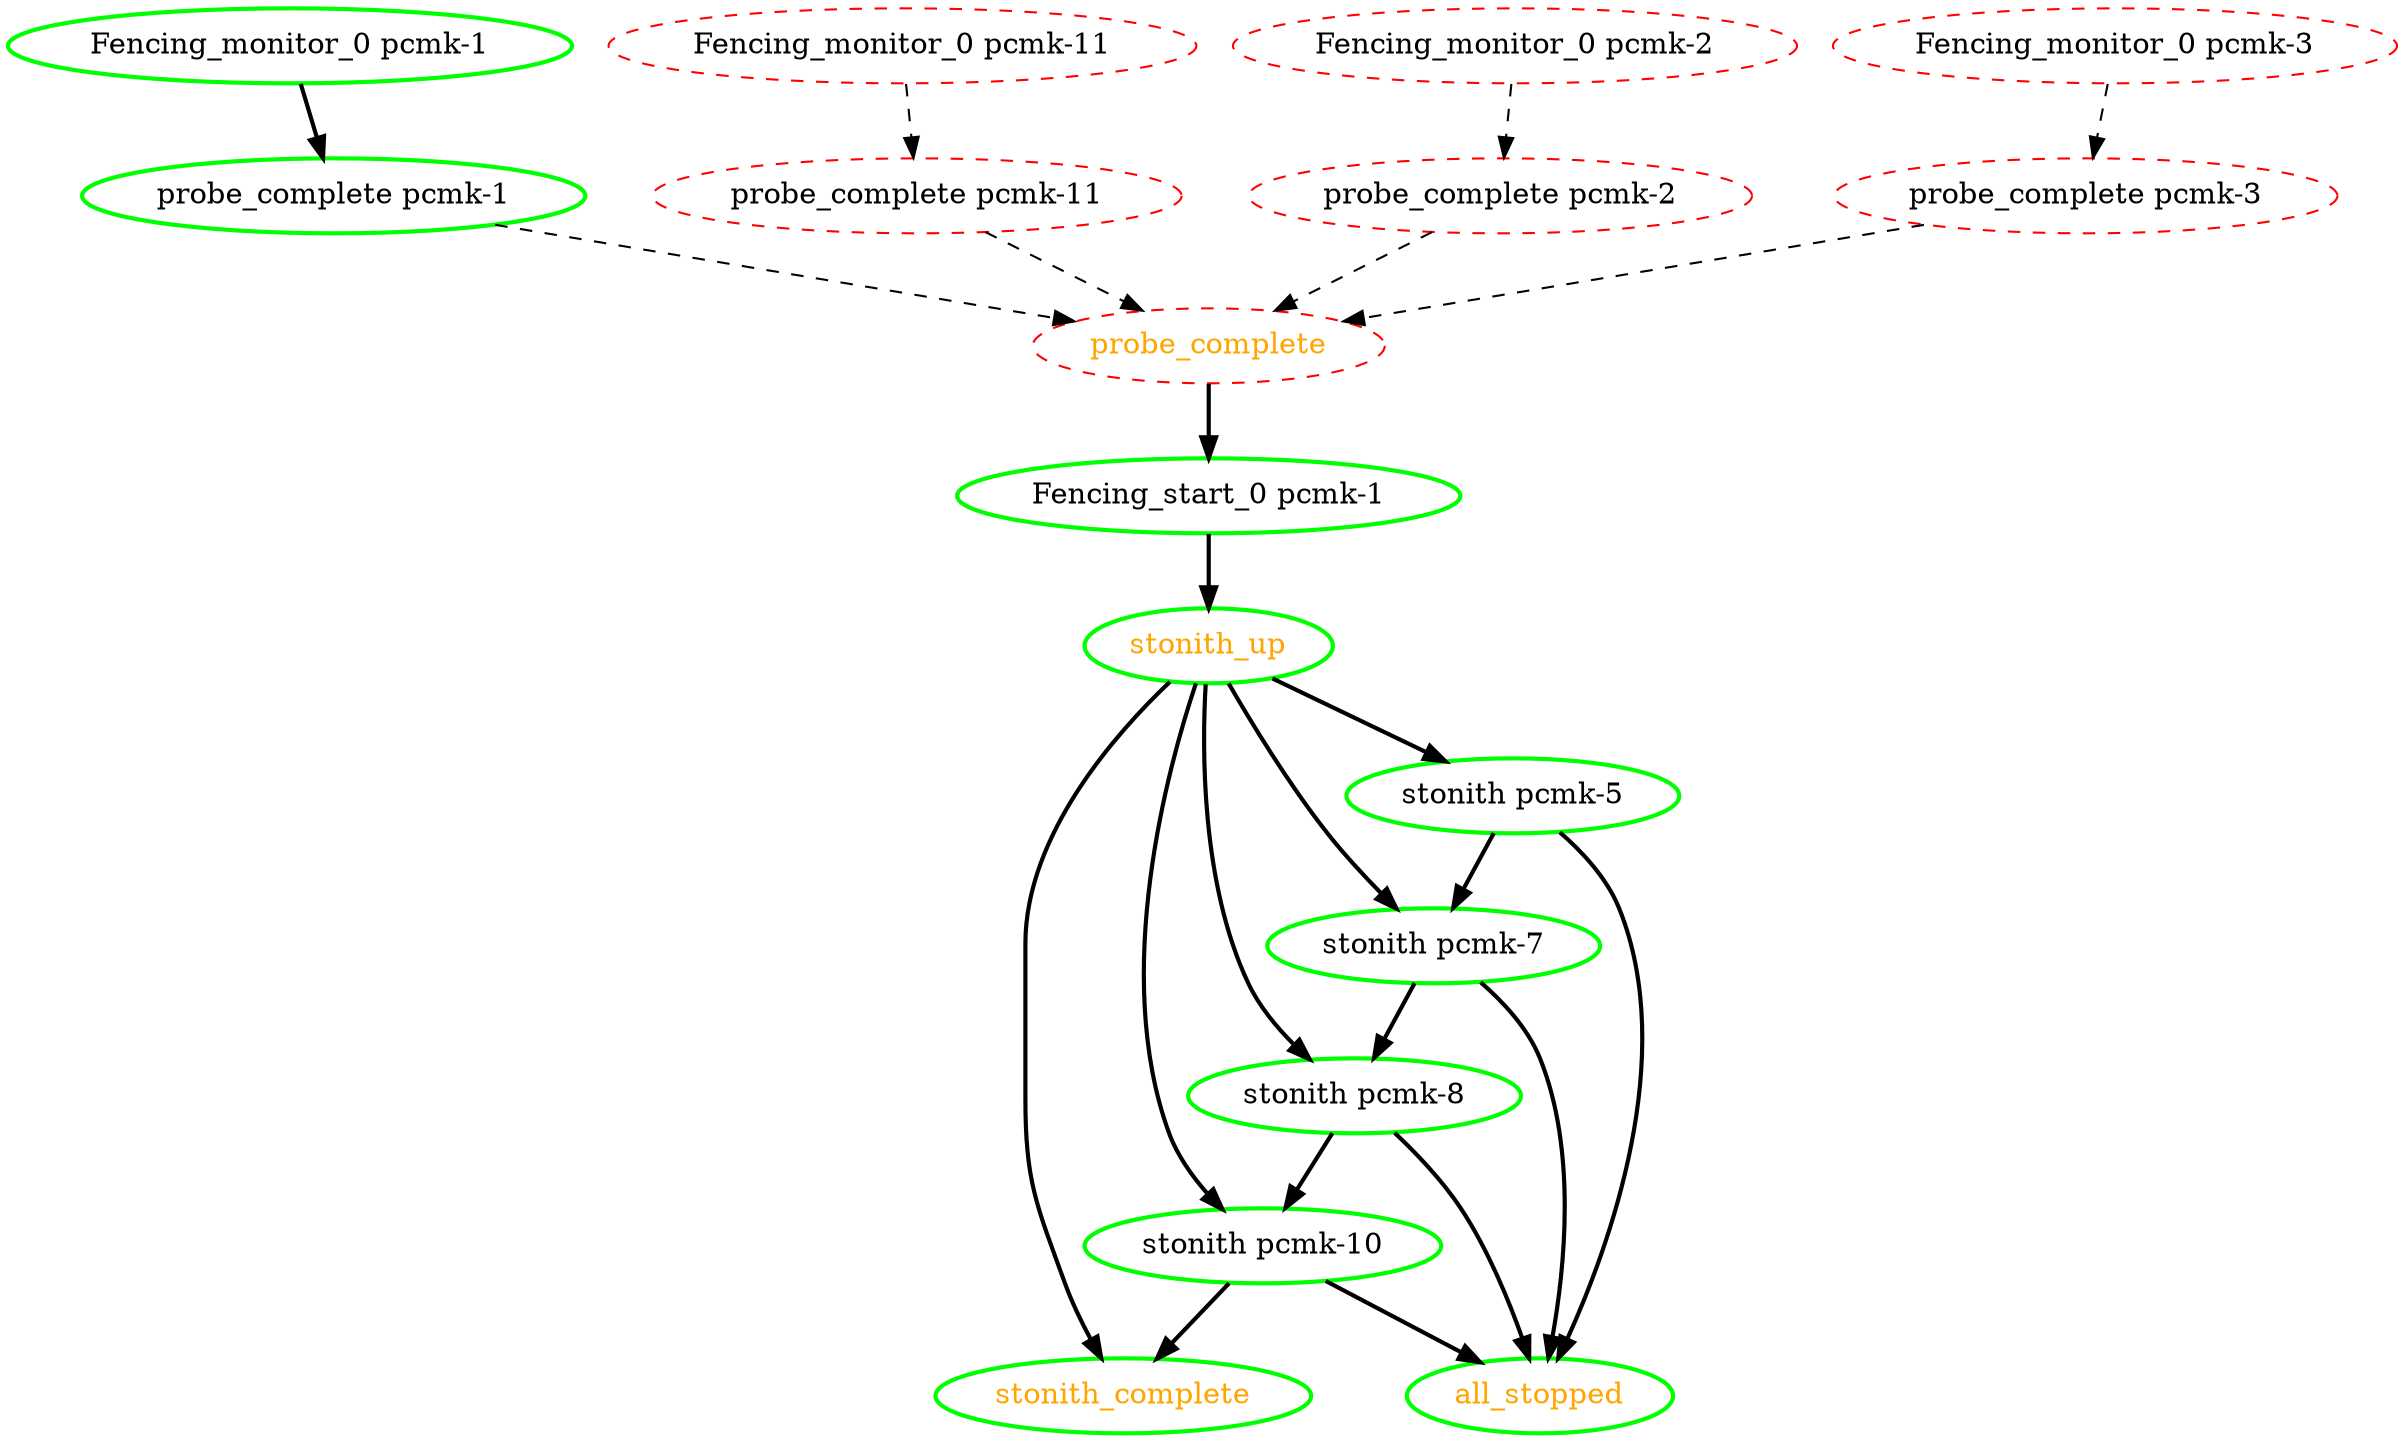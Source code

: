 digraph "g" {
"Fencing_monitor_0 pcmk-1" -> "probe_complete pcmk-1" [ style = bold]
"Fencing_monitor_0 pcmk-1" [ style=bold color="green" fontcolor="black"]
"Fencing_monitor_0 pcmk-11" -> "probe_complete pcmk-11" [ style = dashed]
"Fencing_monitor_0 pcmk-11" [ style=dashed color="red" fontcolor="black"]
"Fencing_monitor_0 pcmk-2" -> "probe_complete pcmk-2" [ style = dashed]
"Fencing_monitor_0 pcmk-2" [ style=dashed color="red" fontcolor="black"]
"Fencing_monitor_0 pcmk-3" -> "probe_complete pcmk-3" [ style = dashed]
"Fencing_monitor_0 pcmk-3" [ style=dashed color="red" fontcolor="black"]
"Fencing_start_0 pcmk-1" -> "stonith_up" [ style = bold]
"Fencing_start_0 pcmk-1" [ style=bold color="green" fontcolor="black"]
"all_stopped" [ style=bold color="green" fontcolor="orange"]
"probe_complete pcmk-1" -> "probe_complete" [ style = dashed]
"probe_complete pcmk-1" [ style=bold color="green" fontcolor="black"]
"probe_complete pcmk-11" -> "probe_complete" [ style = dashed]
"probe_complete pcmk-11" [ style=dashed color="red" fontcolor="black"]
"probe_complete pcmk-2" -> "probe_complete" [ style = dashed]
"probe_complete pcmk-2" [ style=dashed color="red" fontcolor="black"]
"probe_complete pcmk-3" -> "probe_complete" [ style = dashed]
"probe_complete pcmk-3" [ style=dashed color="red" fontcolor="black"]
"probe_complete" -> "Fencing_start_0 pcmk-1" [ style = bold]
"probe_complete" [ style=dashed color="red" fontcolor="orange"]
"stonith pcmk-10" -> "all_stopped" [ style = bold]
"stonith pcmk-10" -> "stonith_complete" [ style = bold]
"stonith pcmk-10" [ style=bold color="green" fontcolor="black"]
"stonith pcmk-5" -> "all_stopped" [ style = bold]
"stonith pcmk-5" -> "stonith pcmk-7" [ style = bold]
"stonith pcmk-5" [ style=bold color="green" fontcolor="black"]
"stonith pcmk-7" -> "all_stopped" [ style = bold]
"stonith pcmk-7" -> "stonith pcmk-8" [ style = bold]
"stonith pcmk-7" [ style=bold color="green" fontcolor="black"]
"stonith pcmk-8" -> "all_stopped" [ style = bold]
"stonith pcmk-8" -> "stonith pcmk-10" [ style = bold]
"stonith pcmk-8" [ style=bold color="green" fontcolor="black"]
"stonith_complete" [ style=bold color="green" fontcolor="orange"]
"stonith_up" -> "stonith pcmk-10" [ style = bold]
"stonith_up" -> "stonith pcmk-5" [ style = bold]
"stonith_up" -> "stonith pcmk-7" [ style = bold]
"stonith_up" -> "stonith pcmk-8" [ style = bold]
"stonith_up" -> "stonith_complete" [ style = bold]
"stonith_up" [ style=bold color="green" fontcolor="orange"]
}
